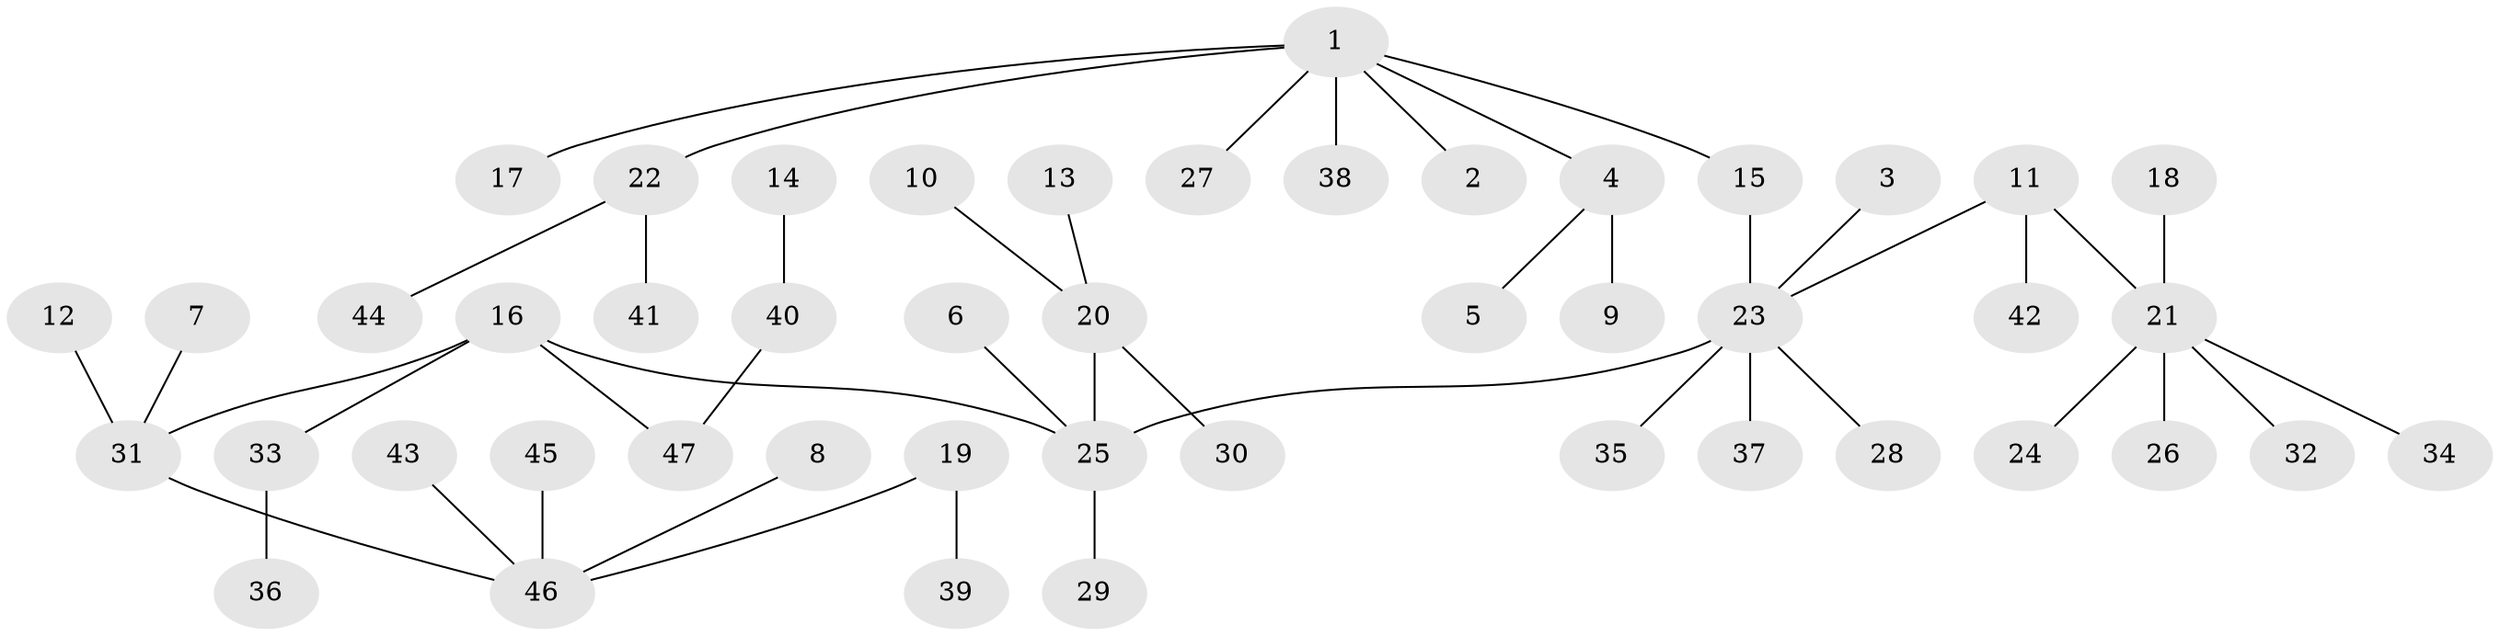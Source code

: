 // original degree distribution, {6: 0.03225806451612903, 3: 0.13978494623655913, 4: 0.08602150537634409, 2: 0.1935483870967742, 1: 0.5268817204301075, 5: 0.021505376344086023}
// Generated by graph-tools (version 1.1) at 2025/50/03/09/25 03:50:20]
// undirected, 47 vertices, 46 edges
graph export_dot {
graph [start="1"]
  node [color=gray90,style=filled];
  1;
  2;
  3;
  4;
  5;
  6;
  7;
  8;
  9;
  10;
  11;
  12;
  13;
  14;
  15;
  16;
  17;
  18;
  19;
  20;
  21;
  22;
  23;
  24;
  25;
  26;
  27;
  28;
  29;
  30;
  31;
  32;
  33;
  34;
  35;
  36;
  37;
  38;
  39;
  40;
  41;
  42;
  43;
  44;
  45;
  46;
  47;
  1 -- 2 [weight=1.0];
  1 -- 4 [weight=1.0];
  1 -- 15 [weight=1.0];
  1 -- 17 [weight=1.0];
  1 -- 22 [weight=1.0];
  1 -- 27 [weight=1.0];
  1 -- 38 [weight=1.0];
  3 -- 23 [weight=1.0];
  4 -- 5 [weight=1.0];
  4 -- 9 [weight=1.0];
  6 -- 25 [weight=1.0];
  7 -- 31 [weight=1.0];
  8 -- 46 [weight=1.0];
  10 -- 20 [weight=1.0];
  11 -- 21 [weight=1.0];
  11 -- 23 [weight=1.0];
  11 -- 42 [weight=1.0];
  12 -- 31 [weight=1.0];
  13 -- 20 [weight=1.0];
  14 -- 40 [weight=1.0];
  15 -- 23 [weight=1.0];
  16 -- 25 [weight=1.0];
  16 -- 31 [weight=1.0];
  16 -- 33 [weight=1.0];
  16 -- 47 [weight=1.0];
  18 -- 21 [weight=1.0];
  19 -- 39 [weight=1.0];
  19 -- 46 [weight=1.0];
  20 -- 25 [weight=1.0];
  20 -- 30 [weight=1.0];
  21 -- 24 [weight=1.0];
  21 -- 26 [weight=1.0];
  21 -- 32 [weight=1.0];
  21 -- 34 [weight=1.0];
  22 -- 41 [weight=1.0];
  22 -- 44 [weight=1.0];
  23 -- 25 [weight=1.0];
  23 -- 28 [weight=1.0];
  23 -- 35 [weight=1.0];
  23 -- 37 [weight=1.0];
  25 -- 29 [weight=1.0];
  31 -- 46 [weight=1.0];
  33 -- 36 [weight=1.0];
  40 -- 47 [weight=1.0];
  43 -- 46 [weight=1.0];
  45 -- 46 [weight=1.0];
}

